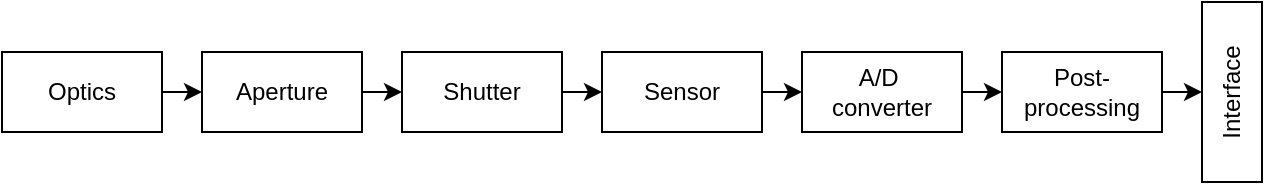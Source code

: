 <mxfile version="27.0.9" pages="2">
  <diagram name="overview" id="7gSDvFoqOo3WNd40TgP2">
    <mxGraphModel dx="849" dy="605" grid="1" gridSize="10" guides="1" tooltips="1" connect="1" arrows="1" fold="1" page="1" pageScale="1" pageWidth="3300" pageHeight="2339" math="0" shadow="0">
      <root>
        <mxCell id="0" />
        <mxCell id="1" parent="0" />
        <mxCell id="fSgN17h9TxFpWvihbvLs-7" style="rounded=0;orthogonalLoop=1;jettySize=auto;html=1;exitX=1;exitY=0.5;exitDx=0;exitDy=0;entryX=0;entryY=0.5;entryDx=0;entryDy=0;" edge="1" parent="1" source="fSgN17h9TxFpWvihbvLs-1" target="fSgN17h9TxFpWvihbvLs-2">
          <mxGeometry relative="1" as="geometry" />
        </mxCell>
        <mxCell id="fSgN17h9TxFpWvihbvLs-1" value="Optics" style="rounded=0;whiteSpace=wrap;html=1;" vertex="1" parent="1">
          <mxGeometry x="40" y="40" width="80" height="40" as="geometry" />
        </mxCell>
        <mxCell id="fSgN17h9TxFpWvihbvLs-8" style="rounded=0;orthogonalLoop=1;jettySize=auto;html=1;exitX=1;exitY=0.5;exitDx=0;exitDy=0;entryX=0;entryY=0.5;entryDx=0;entryDy=0;" edge="1" parent="1" source="fSgN17h9TxFpWvihbvLs-2" target="fSgN17h9TxFpWvihbvLs-3">
          <mxGeometry relative="1" as="geometry" />
        </mxCell>
        <mxCell id="fSgN17h9TxFpWvihbvLs-2" value="Aperture" style="rounded=0;whiteSpace=wrap;html=1;" vertex="1" parent="1">
          <mxGeometry x="140" y="40" width="80" height="40" as="geometry" />
        </mxCell>
        <mxCell id="fSgN17h9TxFpWvihbvLs-9" style="rounded=0;orthogonalLoop=1;jettySize=auto;html=1;exitX=1;exitY=0.5;exitDx=0;exitDy=0;entryX=0;entryY=0.5;entryDx=0;entryDy=0;" edge="1" parent="1" source="fSgN17h9TxFpWvihbvLs-3" target="fSgN17h9TxFpWvihbvLs-4">
          <mxGeometry relative="1" as="geometry" />
        </mxCell>
        <mxCell id="fSgN17h9TxFpWvihbvLs-3" value="Shutter" style="rounded=0;whiteSpace=wrap;html=1;" vertex="1" parent="1">
          <mxGeometry x="240" y="40" width="80" height="40" as="geometry" />
        </mxCell>
        <mxCell id="fSgN17h9TxFpWvihbvLs-10" style="edgeStyle=none;rounded=0;orthogonalLoop=1;jettySize=auto;html=1;exitX=1;exitY=0.5;exitDx=0;exitDy=0;entryX=0;entryY=0.5;entryDx=0;entryDy=0;" edge="1" parent="1" source="fSgN17h9TxFpWvihbvLs-4" target="fSgN17h9TxFpWvihbvLs-5">
          <mxGeometry relative="1" as="geometry" />
        </mxCell>
        <mxCell id="fSgN17h9TxFpWvihbvLs-4" value="Sensor" style="rounded=0;whiteSpace=wrap;html=1;" vertex="1" parent="1">
          <mxGeometry x="340" y="40" width="80" height="40" as="geometry" />
        </mxCell>
        <mxCell id="fSgN17h9TxFpWvihbvLs-5" value="A/D&amp;nbsp;&lt;div&gt;converter&lt;/div&gt;" style="rounded=0;whiteSpace=wrap;html=1;" vertex="1" parent="1">
          <mxGeometry x="440" y="40" width="80" height="40" as="geometry" />
        </mxCell>
        <mxCell id="fSgN17h9TxFpWvihbvLs-14" style="edgeStyle=none;rounded=0;orthogonalLoop=1;jettySize=auto;html=1;exitX=1;exitY=0.5;exitDx=0;exitDy=0;entryX=0.5;entryY=0;entryDx=0;entryDy=0;" edge="1" parent="1" source="fSgN17h9TxFpWvihbvLs-6" target="fSgN17h9TxFpWvihbvLs-13">
          <mxGeometry relative="1" as="geometry" />
        </mxCell>
        <mxCell id="fSgN17h9TxFpWvihbvLs-6" value="Post-processing" style="rounded=0;whiteSpace=wrap;html=1;" vertex="1" parent="1">
          <mxGeometry x="540" y="40" width="80" height="40" as="geometry" />
        </mxCell>
        <mxCell id="fSgN17h9TxFpWvihbvLs-11" style="edgeStyle=none;rounded=0;orthogonalLoop=1;jettySize=auto;html=1;exitX=1;exitY=0.5;exitDx=0;exitDy=0;entryX=0;entryY=0.5;entryDx=0;entryDy=0;" edge="1" parent="1" source="fSgN17h9TxFpWvihbvLs-5" target="fSgN17h9TxFpWvihbvLs-6">
          <mxGeometry relative="1" as="geometry" />
        </mxCell>
        <mxCell id="fSgN17h9TxFpWvihbvLs-13" value="Interface" style="rounded=0;whiteSpace=wrap;html=1;rotation=-90;" vertex="1" parent="1">
          <mxGeometry x="610" y="45" width="90" height="30" as="geometry" />
        </mxCell>
      </root>
    </mxGraphModel>
  </diagram>
  <diagram id="ZFW_kCiWIX475Z2vGPpV" name="Page-2">
    <mxGraphModel dx="1741" dy="1241" grid="1" gridSize="10" guides="1" tooltips="1" connect="1" arrows="1" fold="1" page="1" pageScale="1" pageWidth="3300" pageHeight="2339" math="0" shadow="0">
      <root>
        <mxCell id="0" />
        <mxCell id="1" parent="0" />
      </root>
    </mxGraphModel>
  </diagram>
</mxfile>
